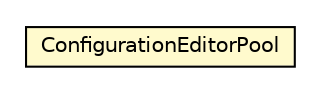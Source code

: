 #!/usr/local/bin/dot
#
# Class diagram 
# Generated by UMLGraph version R5_6-24-gf6e263 (http://www.umlgraph.org/)
#

digraph G {
	edge [fontname="Helvetica",fontsize=10,labelfontname="Helvetica",labelfontsize=10];
	node [fontname="Helvetica",fontsize=10,shape=plaintext];
	nodesep=0.25;
	ranksep=0.5;
	// org.universAAL.middleware.managers.configuration.core.impl.secondaryManagers.ConfigurationEditorPool
	c2789285 [label=<<table title="org.universAAL.middleware.managers.configuration.core.impl.secondaryManagers.ConfigurationEditorPool" border="0" cellborder="1" cellspacing="0" cellpadding="2" port="p" bgcolor="lemonChiffon" href="./ConfigurationEditorPool.html">
		<tr><td><table border="0" cellspacing="0" cellpadding="1">
<tr><td align="center" balign="center"> ConfigurationEditorPool </td></tr>
		</table></td></tr>
		</table>>, URL="./ConfigurationEditorPool.html", fontname="Helvetica", fontcolor="black", fontsize=10.0];
}

